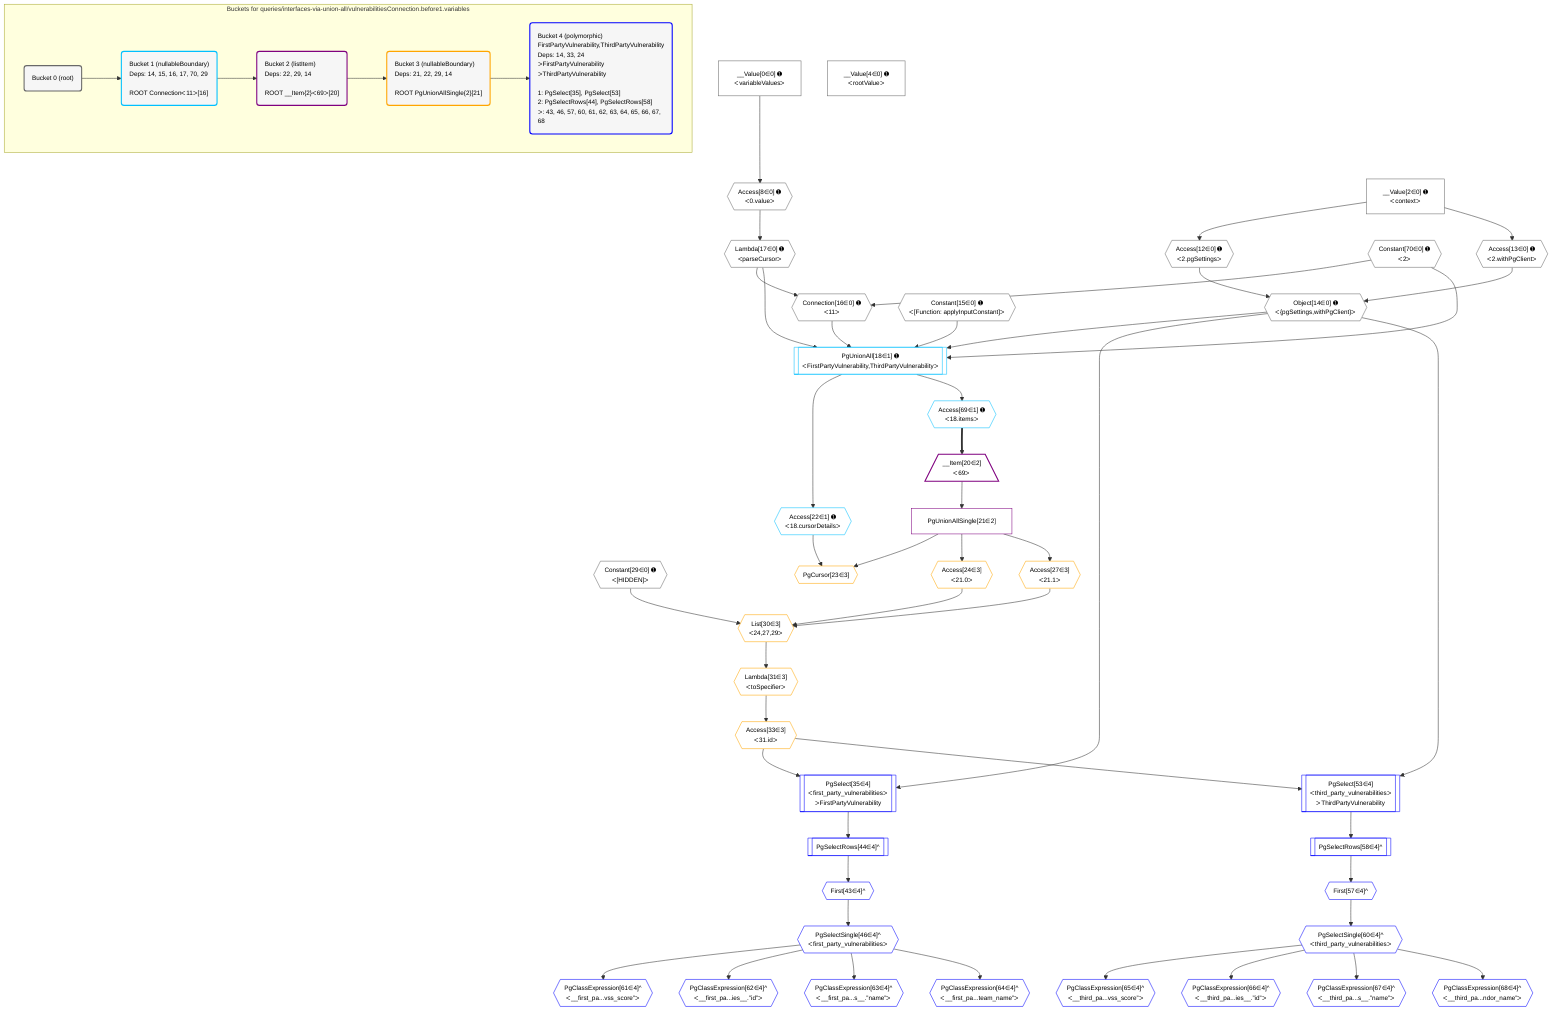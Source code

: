 %%{init: {'themeVariables': { 'fontSize': '12px'}}}%%
graph TD
    classDef path fill:#eee,stroke:#000,color:#000
    classDef plan fill:#fff,stroke-width:1px,color:#000
    classDef itemplan fill:#fff,stroke-width:2px,color:#000
    classDef unbatchedplan fill:#dff,stroke-width:1px,color:#000
    classDef sideeffectplan fill:#fcc,stroke-width:2px,color:#000
    classDef bucket fill:#f6f6f6,color:#000,stroke-width:2px,text-align:left

    subgraph "Buckets for queries/interfaces-via-union-all/vulnerabilitiesConnection.before1.variables"
    Bucket0("Bucket 0 (root)"):::bucket
    Bucket1("Bucket 1 (nullableBoundary)<br />Deps: 14, 15, 16, 17, 70, 29<br /><br />ROOT Connectionᐸ11ᐳ[16]"):::bucket
    Bucket2("Bucket 2 (listItem)<br />Deps: 22, 29, 14<br /><br />ROOT __Item{2}ᐸ69ᐳ[20]"):::bucket
    Bucket3("Bucket 3 (nullableBoundary)<br />Deps: 21, 22, 29, 14<br /><br />ROOT PgUnionAllSingle{2}[21]"):::bucket
    Bucket4("Bucket 4 (polymorphic)<br />FirstPartyVulnerability,ThirdPartyVulnerability<br />Deps: 14, 33, 24<br />ᐳFirstPartyVulnerability<br />ᐳThirdPartyVulnerability<br /><br />1: PgSelect[35], PgSelect[53]<br />2: PgSelectRows[44], PgSelectRows[58]<br />ᐳ: 43, 46, 57, 60, 61, 62, 63, 64, 65, 66, 67, 68"):::bucket
    end
    Bucket0 --> Bucket1
    Bucket1 --> Bucket2
    Bucket2 --> Bucket3
    Bucket3 --> Bucket4

    %% plan dependencies
    Object14{{"Object[14∈0] ➊<br />ᐸ{pgSettings,withPgClient}ᐳ"}}:::plan
    Access12{{"Access[12∈0] ➊<br />ᐸ2.pgSettingsᐳ"}}:::plan
    Access13{{"Access[13∈0] ➊<br />ᐸ2.withPgClientᐳ"}}:::plan
    Access12 & Access13 --> Object14
    Connection16{{"Connection[16∈0] ➊<br />ᐸ11ᐳ"}}:::plan
    Constant70{{"Constant[70∈0] ➊<br />ᐸ2ᐳ"}}:::plan
    Lambda17{{"Lambda[17∈0] ➊<br />ᐸparseCursorᐳ"}}:::plan
    Constant70 & Lambda17 --> Connection16
    Access8{{"Access[8∈0] ➊<br />ᐸ0.valueᐳ"}}:::plan
    __Value0["__Value[0∈0] ➊<br />ᐸvariableValuesᐳ"]:::plan
    __Value0 --> Access8
    __Value2["__Value[2∈0] ➊<br />ᐸcontextᐳ"]:::plan
    __Value2 --> Access12
    __Value2 --> Access13
    Access8 --> Lambda17
    __Value4["__Value[4∈0] ➊<br />ᐸrootValueᐳ"]:::plan
    Constant15{{"Constant[15∈0] ➊<br />ᐸ[Function: applyInputConstant]ᐳ"}}:::plan
    Constant29{{"Constant[29∈0] ➊<br />ᐸ[HIDDEN]ᐳ"}}:::plan
    PgUnionAll18[["PgUnionAll[18∈1] ➊<br />ᐸFirstPartyVulnerability,ThirdPartyVulnerabilityᐳ"]]:::plan
    Object14 & Constant15 & Connection16 & Lambda17 & Constant70 --> PgUnionAll18
    Access22{{"Access[22∈1] ➊<br />ᐸ18.cursorDetailsᐳ"}}:::plan
    PgUnionAll18 --> Access22
    Access69{{"Access[69∈1] ➊<br />ᐸ18.itemsᐳ"}}:::plan
    PgUnionAll18 --> Access69
    __Item20[/"__Item[20∈2]<br />ᐸ69ᐳ"\]:::itemplan
    Access69 ==> __Item20
    PgUnionAllSingle21["PgUnionAllSingle[21∈2]"]:::plan
    __Item20 --> PgUnionAllSingle21
    List30{{"List[30∈3]<br />ᐸ24,27,29ᐳ"}}:::plan
    Access24{{"Access[24∈3]<br />ᐸ21.0ᐳ"}}:::plan
    Access27{{"Access[27∈3]<br />ᐸ21.1ᐳ"}}:::plan
    Access24 & Access27 & Constant29 --> List30
    PgCursor23{{"PgCursor[23∈3]"}}:::plan
    PgUnionAllSingle21 & Access22 --> PgCursor23
    PgUnionAllSingle21 --> Access24
    PgUnionAllSingle21 --> Access27
    Lambda31{{"Lambda[31∈3]<br />ᐸtoSpecifierᐳ"}}:::plan
    List30 --> Lambda31
    Access33{{"Access[33∈3]<br />ᐸ31.idᐳ"}}:::plan
    Lambda31 --> Access33
    PgSelect35[["PgSelect[35∈4]<br />ᐸfirst_party_vulnerabilitiesᐳ<br />ᐳFirstPartyVulnerability"]]:::plan
    Object14 & Access33 --> PgSelect35
    PgSelect53[["PgSelect[53∈4]<br />ᐸthird_party_vulnerabilitiesᐳ<br />ᐳThirdPartyVulnerability"]]:::plan
    Object14 & Access33 --> PgSelect53
    First43{{"First[43∈4]^"}}:::plan
    PgSelectRows44[["PgSelectRows[44∈4]^"]]:::plan
    PgSelectRows44 --> First43
    PgSelect35 --> PgSelectRows44
    PgSelectSingle46{{"PgSelectSingle[46∈4]^<br />ᐸfirst_party_vulnerabilitiesᐳ"}}:::plan
    First43 --> PgSelectSingle46
    First57{{"First[57∈4]^"}}:::plan
    PgSelectRows58[["PgSelectRows[58∈4]^"]]:::plan
    PgSelectRows58 --> First57
    PgSelect53 --> PgSelectRows58
    PgSelectSingle60{{"PgSelectSingle[60∈4]^<br />ᐸthird_party_vulnerabilitiesᐳ"}}:::plan
    First57 --> PgSelectSingle60
    PgClassExpression61{{"PgClassExpression[61∈4]^<br />ᐸ__first_pa...vss_score”ᐳ"}}:::plan
    PgSelectSingle46 --> PgClassExpression61
    PgClassExpression62{{"PgClassExpression[62∈4]^<br />ᐸ__first_pa...ies__.”id”ᐳ"}}:::plan
    PgSelectSingle46 --> PgClassExpression62
    PgClassExpression63{{"PgClassExpression[63∈4]^<br />ᐸ__first_pa...s__.”name”ᐳ"}}:::plan
    PgSelectSingle46 --> PgClassExpression63
    PgClassExpression64{{"PgClassExpression[64∈4]^<br />ᐸ__first_pa...team_name”ᐳ"}}:::plan
    PgSelectSingle46 --> PgClassExpression64
    PgClassExpression65{{"PgClassExpression[65∈4]^<br />ᐸ__third_pa...vss_score”ᐳ"}}:::plan
    PgSelectSingle60 --> PgClassExpression65
    PgClassExpression66{{"PgClassExpression[66∈4]^<br />ᐸ__third_pa...ies__.”id”ᐳ"}}:::plan
    PgSelectSingle60 --> PgClassExpression66
    PgClassExpression67{{"PgClassExpression[67∈4]^<br />ᐸ__third_pa...s__.”name”ᐳ"}}:::plan
    PgSelectSingle60 --> PgClassExpression67
    PgClassExpression68{{"PgClassExpression[68∈4]^<br />ᐸ__third_pa...ndor_name”ᐳ"}}:::plan
    PgSelectSingle60 --> PgClassExpression68

    %% define steps
    classDef bucket0 stroke:#696969
    class Bucket0,__Value0,__Value2,__Value4,Access8,Access12,Access13,Object14,Constant15,Connection16,Lambda17,Constant29,Constant70 bucket0
    classDef bucket1 stroke:#00bfff
    class Bucket1,PgUnionAll18,Access22,Access69 bucket1
    classDef bucket2 stroke:#7f007f
    class Bucket2,__Item20,PgUnionAllSingle21 bucket2
    classDef bucket3 stroke:#ffa500
    class Bucket3,PgCursor23,Access24,Access27,List30,Lambda31,Access33 bucket3
    classDef bucket4 stroke:#0000ff
    class Bucket4,PgSelect35,First43,PgSelectRows44,PgSelectSingle46,PgSelect53,First57,PgSelectRows58,PgSelectSingle60,PgClassExpression61,PgClassExpression62,PgClassExpression63,PgClassExpression64,PgClassExpression65,PgClassExpression66,PgClassExpression67,PgClassExpression68 bucket4
